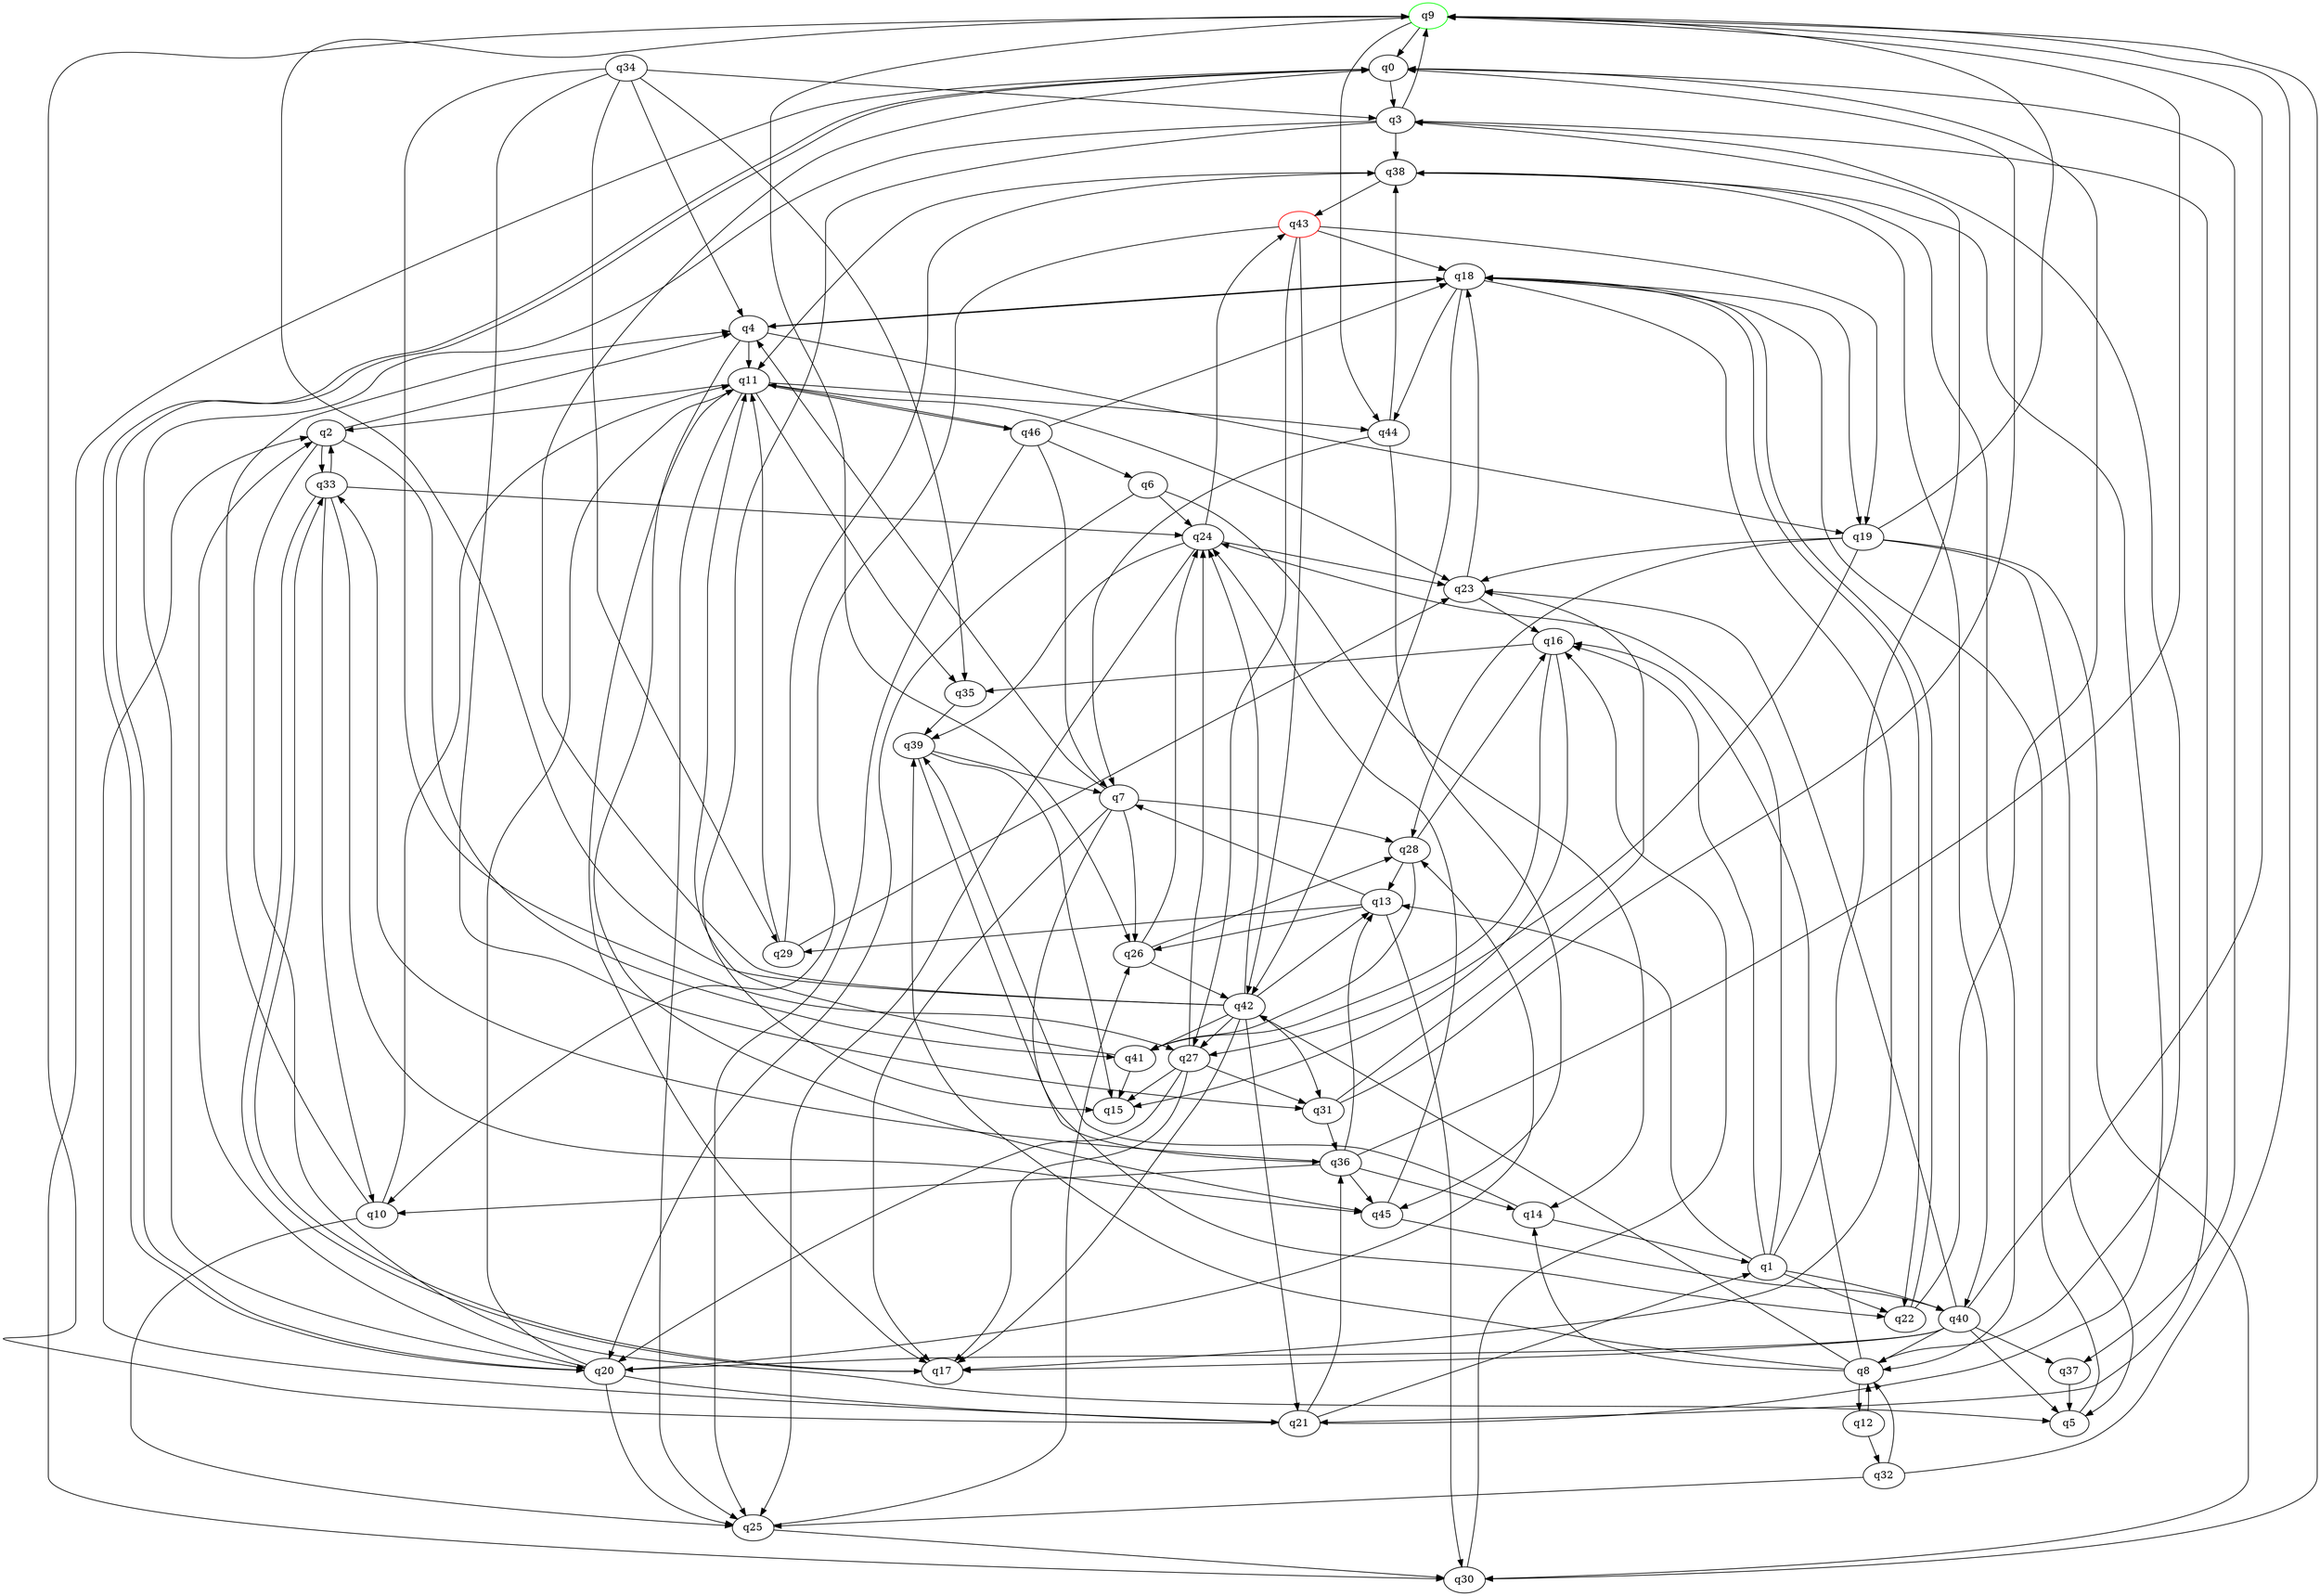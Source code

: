 digraph A{
q9 [initial=1,color=green];
q43 [final=1,color=red];
q0 -> q3;
q0 -> q20;
q0 -> q30;
q0 -> q37;
q1 -> q3;
q1 -> q13;
q1 -> q16;
q1 -> q22;
q1 -> q24;
q1 -> q40;
q2 -> q4;
q2 -> q5;
q2 -> q33;
q2 -> q41;
q3 -> q9;
q3 -> q15;
q3 -> q20;
q3 -> q21;
q3 -> q38;
q4 -> q11;
q4 -> q18;
q4 -> q19;
q4 -> q45;
q5 -> q18;
q6 -> q14;
q6 -> q20;
q6 -> q24;
q7 -> q4;
q7 -> q17;
q7 -> q22;
q7 -> q26;
q7 -> q28;
q8 -> q3;
q8 -> q12;
q8 -> q14;
q8 -> q16;
q8 -> q39;
q8 -> q42;
q9 -> q0;
q9 -> q26;
q9 -> q30;
q9 -> q44;
q10 -> q4;
q10 -> q11;
q10 -> q25;
q11 -> q2;
q11 -> q17;
q11 -> q23;
q11 -> q25;
q11 -> q35;
q11 -> q44;
q11 -> q46;
q12 -> q8;
q12 -> q32;
q13 -> q7;
q13 -> q26;
q13 -> q29;
q13 -> q30;
q14 -> q1;
q14 -> q39;
q16 -> q15;
q16 -> q35;
q16 -> q41;
q17 -> q33;
q18 -> q4;
q18 -> q17;
q18 -> q19;
q18 -> q22;
q18 -> q42;
q18 -> q44;
q19 -> q5;
q19 -> q9;
q19 -> q23;
q19 -> q27;
q19 -> q28;
q19 -> q30;
q20 -> q0;
q20 -> q2;
q20 -> q11;
q20 -> q21;
q20 -> q25;
q20 -> q28;
q21 -> q1;
q21 -> q2;
q21 -> q9;
q21 -> q36;
q21 -> q38;
q22 -> q0;
q22 -> q18;
q23 -> q16;
q23 -> q18;
q24 -> q23;
q24 -> q25;
q24 -> q39;
q24 -> q43;
q25 -> q26;
q25 -> q30;
q26 -> q24;
q26 -> q28;
q26 -> q42;
q27 -> q15;
q27 -> q17;
q27 -> q20;
q27 -> q24;
q27 -> q31;
q28 -> q13;
q28 -> q16;
q28 -> q41;
q29 -> q11;
q29 -> q23;
q29 -> q38;
q30 -> q16;
q31 -> q0;
q31 -> q23;
q31 -> q36;
q32 -> q8;
q32 -> q9;
q32 -> q25;
q33 -> q2;
q33 -> q10;
q33 -> q17;
q33 -> q24;
q33 -> q45;
q34 -> q3;
q34 -> q4;
q34 -> q27;
q34 -> q29;
q34 -> q31;
q34 -> q35;
q35 -> q39;
q36 -> q9;
q36 -> q10;
q36 -> q13;
q36 -> q14;
q36 -> q33;
q36 -> q45;
q37 -> q5;
q38 -> q8;
q38 -> q11;
q38 -> q40;
q38 -> q43;
q39 -> q7;
q39 -> q15;
q39 -> q36;
q40 -> q5;
q40 -> q8;
q40 -> q9;
q40 -> q17;
q40 -> q20;
q40 -> q23;
q40 -> q37;
q41 -> q11;
q41 -> q15;
q42 -> q0;
q42 -> q9;
q42 -> q13;
q42 -> q17;
q42 -> q21;
q42 -> q24;
q42 -> q27;
q42 -> q31;
q42 -> q41;
q43 -> q10;
q43 -> q18;
q43 -> q19;
q43 -> q27;
q43 -> q42;
q44 -> q7;
q44 -> q38;
q44 -> q45;
q45 -> q24;
q45 -> q40;
q46 -> q6;
q46 -> q7;
q46 -> q11;
q46 -> q18;
q46 -> q25;
}